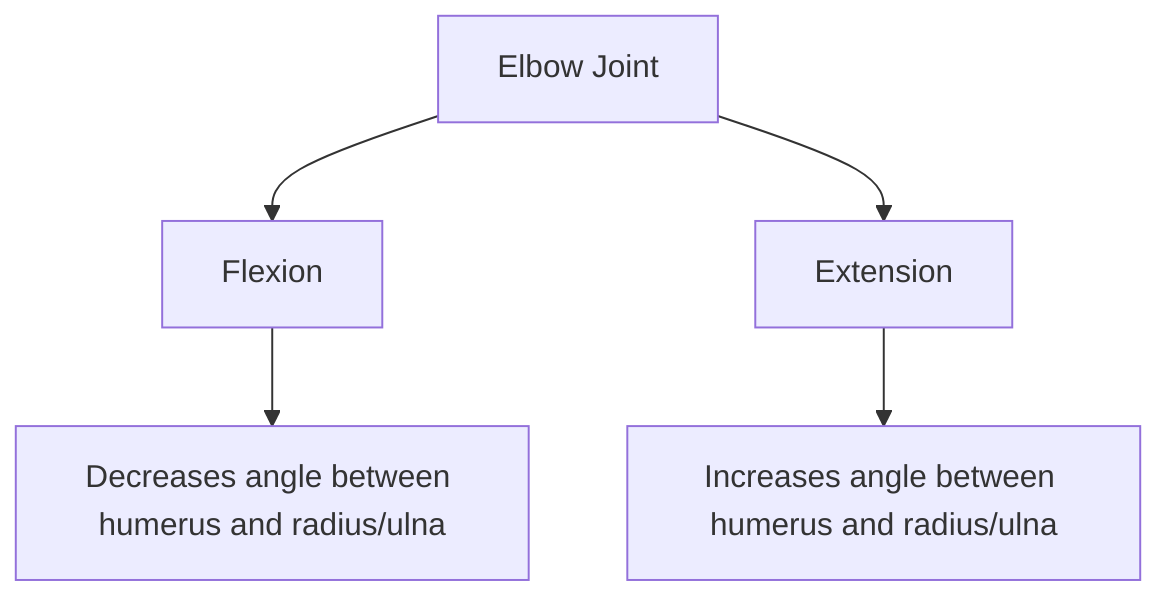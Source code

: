 graph TD
    A[Elbow Joint] --> B[Flexion]
    A --> C[Extension]
    B --> D[Decreases angle between humerus and radius/ulna]
    C --> E[Increases angle between humerus and radius/ulna]